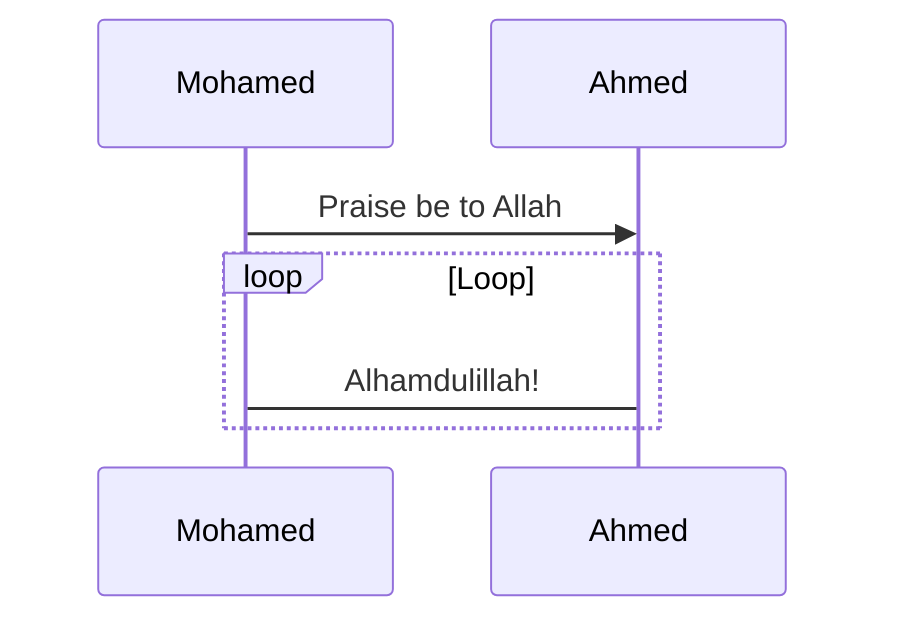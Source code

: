 sequenceDiagram
    participant Mohamed as Mohamed
    participant Ahmed as Ahmed
    Mohamed->>Ahmed: Praise be to Allah
    loop Loop
        Mohamed->Ahmed: Alhamdulillah!
    end